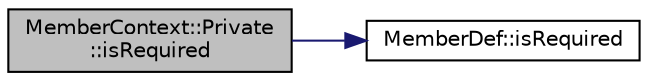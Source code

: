 digraph "MemberContext::Private::isRequired"
{
 // LATEX_PDF_SIZE
  edge [fontname="Helvetica",fontsize="10",labelfontname="Helvetica",labelfontsize="10"];
  node [fontname="Helvetica",fontsize="10",shape=record];
  rankdir="LR";
  Node1 [label="MemberContext::Private\l::isRequired",height=0.2,width=0.4,color="black", fillcolor="grey75", style="filled", fontcolor="black",tooltip=" "];
  Node1 -> Node2 [color="midnightblue",fontsize="10",style="solid",fontname="Helvetica"];
  Node2 [label="MemberDef::isRequired",height=0.2,width=0.4,color="black", fillcolor="white", style="filled",URL="$classMemberDef.html#a62549140ec2a398af9b6a72c63aad7d5",tooltip=" "];
}
